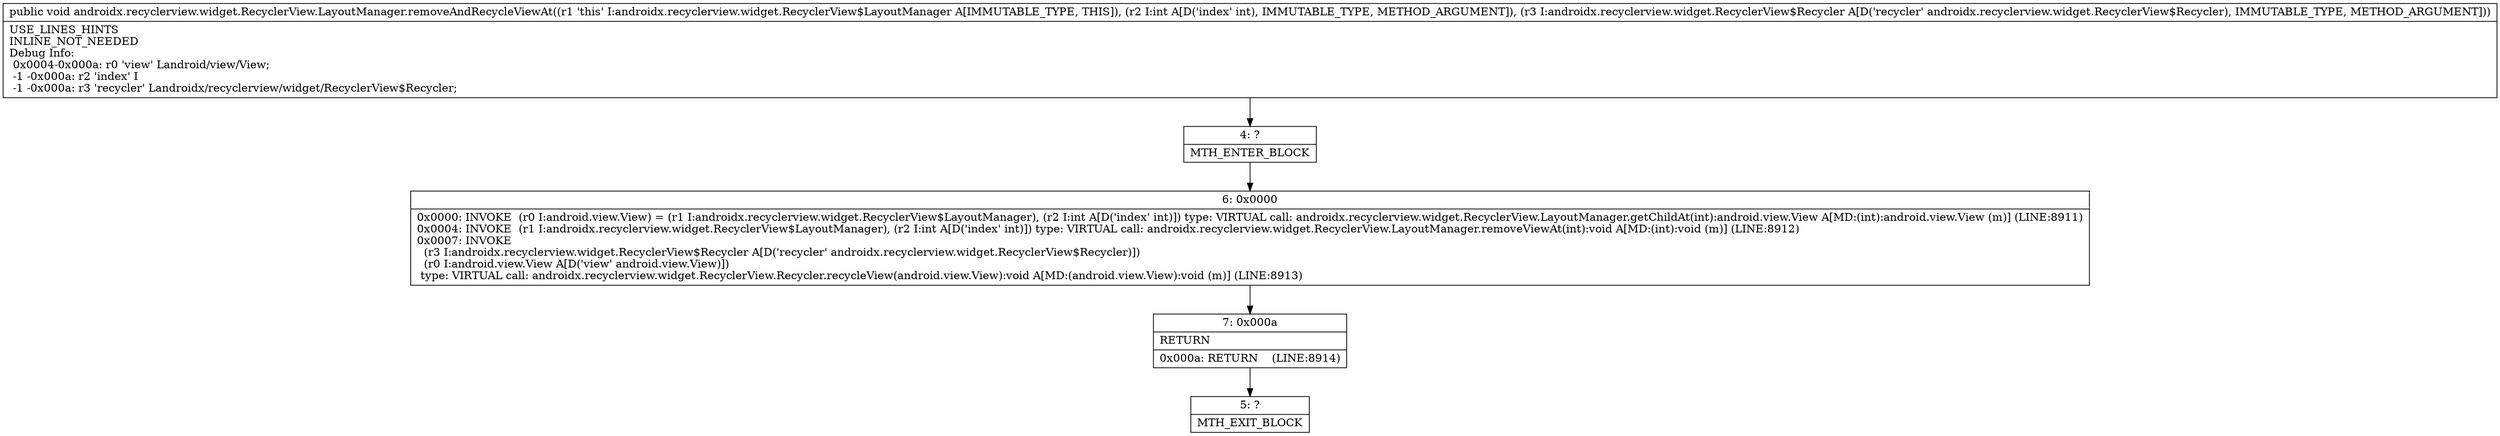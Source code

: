 digraph "CFG forandroidx.recyclerview.widget.RecyclerView.LayoutManager.removeAndRecycleViewAt(ILandroidx\/recyclerview\/widget\/RecyclerView$Recycler;)V" {
Node_4 [shape=record,label="{4\:\ ?|MTH_ENTER_BLOCK\l}"];
Node_6 [shape=record,label="{6\:\ 0x0000|0x0000: INVOKE  (r0 I:android.view.View) = (r1 I:androidx.recyclerview.widget.RecyclerView$LayoutManager), (r2 I:int A[D('index' int)]) type: VIRTUAL call: androidx.recyclerview.widget.RecyclerView.LayoutManager.getChildAt(int):android.view.View A[MD:(int):android.view.View (m)] (LINE:8911)\l0x0004: INVOKE  (r1 I:androidx.recyclerview.widget.RecyclerView$LayoutManager), (r2 I:int A[D('index' int)]) type: VIRTUAL call: androidx.recyclerview.widget.RecyclerView.LayoutManager.removeViewAt(int):void A[MD:(int):void (m)] (LINE:8912)\l0x0007: INVOKE  \l  (r3 I:androidx.recyclerview.widget.RecyclerView$Recycler A[D('recycler' androidx.recyclerview.widget.RecyclerView$Recycler)])\l  (r0 I:android.view.View A[D('view' android.view.View)])\l type: VIRTUAL call: androidx.recyclerview.widget.RecyclerView.Recycler.recycleView(android.view.View):void A[MD:(android.view.View):void (m)] (LINE:8913)\l}"];
Node_7 [shape=record,label="{7\:\ 0x000a|RETURN\l|0x000a: RETURN    (LINE:8914)\l}"];
Node_5 [shape=record,label="{5\:\ ?|MTH_EXIT_BLOCK\l}"];
MethodNode[shape=record,label="{public void androidx.recyclerview.widget.RecyclerView.LayoutManager.removeAndRecycleViewAt((r1 'this' I:androidx.recyclerview.widget.RecyclerView$LayoutManager A[IMMUTABLE_TYPE, THIS]), (r2 I:int A[D('index' int), IMMUTABLE_TYPE, METHOD_ARGUMENT]), (r3 I:androidx.recyclerview.widget.RecyclerView$Recycler A[D('recycler' androidx.recyclerview.widget.RecyclerView$Recycler), IMMUTABLE_TYPE, METHOD_ARGUMENT]))  | USE_LINES_HINTS\lINLINE_NOT_NEEDED\lDebug Info:\l  0x0004\-0x000a: r0 'view' Landroid\/view\/View;\l  \-1 \-0x000a: r2 'index' I\l  \-1 \-0x000a: r3 'recycler' Landroidx\/recyclerview\/widget\/RecyclerView$Recycler;\l}"];
MethodNode -> Node_4;Node_4 -> Node_6;
Node_6 -> Node_7;
Node_7 -> Node_5;
}

